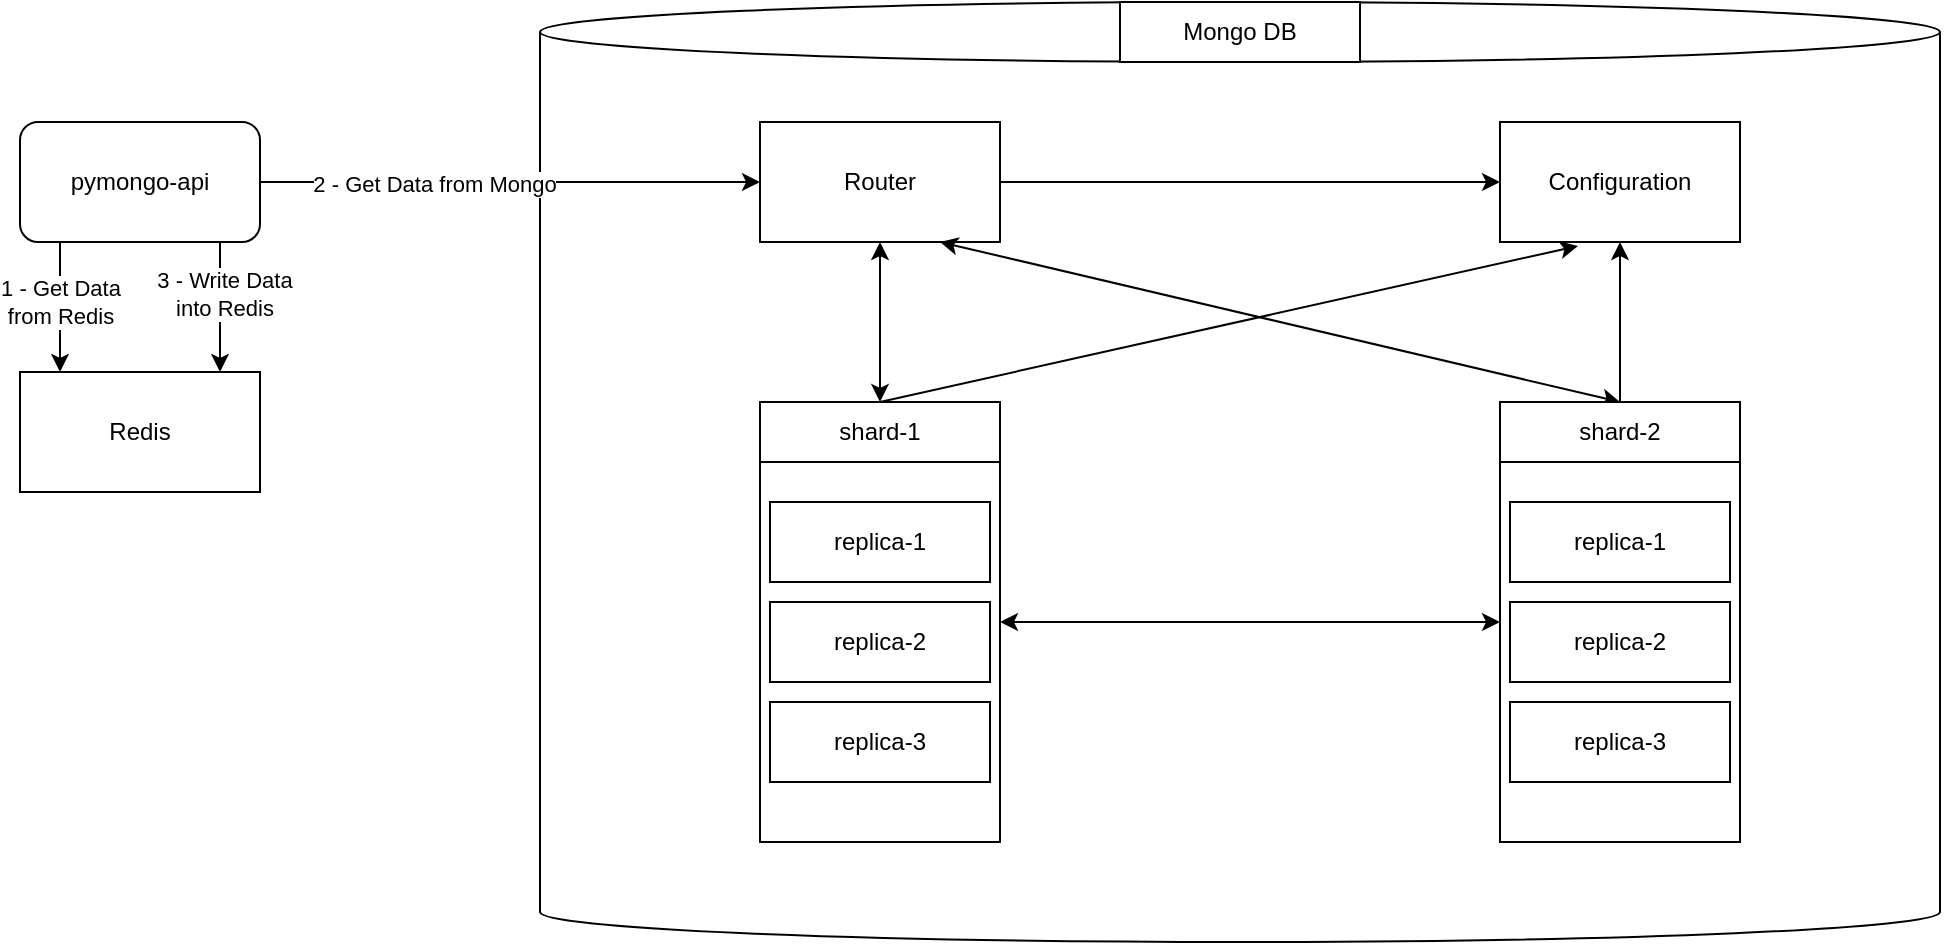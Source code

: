 <mxfile version="24.8.0">
  <diagram name="Page-1" id="-H_mtQnk-PTXWXPvYvuk">
    <mxGraphModel dx="1242" dy="823" grid="1" gridSize="10" guides="1" tooltips="1" connect="1" arrows="1" fold="1" page="1" pageScale="1" pageWidth="1169" pageHeight="827" math="0" shadow="0">
      <root>
        <mxCell id="0" />
        <mxCell id="1" parent="0" />
        <mxCell id="zA23MoTUsTF4_91t8viU-2" value="" style="shape=cylinder3;whiteSpace=wrap;html=1;boundedLbl=1;backgroundOutline=1;size=15;" parent="1" vertex="1">
          <mxGeometry x="310" y="380" width="700" height="470" as="geometry" />
        </mxCell>
        <mxCell id="zA23MoTUsTF4_91t8viU-3" value="pymongo-api" style="rounded=1;whiteSpace=wrap;html=1;" parent="1" vertex="1">
          <mxGeometry x="50" y="440" width="120" height="60" as="geometry" />
        </mxCell>
        <mxCell id="zA23MoTUsTF4_91t8viU-4" style="edgeStyle=orthogonalEdgeStyle;rounded=0;orthogonalLoop=1;jettySize=auto;html=1;exitX=1;exitY=0.5;exitDx=0;exitDy=0;" parent="1" source="zA23MoTUsTF4_91t8viU-3" target="NFgVwhVXrIZfHQi7ljKs-7" edge="1">
          <mxGeometry relative="1" as="geometry">
            <Array as="points">
              <mxPoint x="200" y="470" />
            </Array>
          </mxGeometry>
        </mxCell>
        <mxCell id="YBjcnoWJd8wzTUA20zef-7" value="2 - Get Data from Mongo" style="edgeLabel;html=1;align=center;verticalAlign=middle;resizable=0;points=[];" vertex="1" connectable="0" parent="zA23MoTUsTF4_91t8viU-4">
          <mxGeometry x="-0.304" y="-1" relative="1" as="geometry">
            <mxPoint as="offset" />
          </mxGeometry>
        </mxCell>
        <mxCell id="NFgVwhVXrIZfHQi7ljKs-1" value="Mongo DB" style="rounded=0;whiteSpace=wrap;html=1;" parent="1" vertex="1">
          <mxGeometry x="600" y="380" width="120" height="30" as="geometry" />
        </mxCell>
        <mxCell id="NFgVwhVXrIZfHQi7ljKs-5" value="" style="rounded=0;whiteSpace=wrap;html=1;" parent="1" vertex="1">
          <mxGeometry x="420" y="580" width="120" height="220" as="geometry" />
        </mxCell>
        <mxCell id="NFgVwhVXrIZfHQi7ljKs-6" value="" style="rounded=0;whiteSpace=wrap;html=1;" parent="1" vertex="1">
          <mxGeometry x="790" y="580" width="120" height="220" as="geometry" />
        </mxCell>
        <mxCell id="NFgVwhVXrIZfHQi7ljKs-7" value="Router" style="rounded=0;whiteSpace=wrap;html=1;" parent="1" vertex="1">
          <mxGeometry x="420" y="440" width="120" height="60" as="geometry" />
        </mxCell>
        <mxCell id="NFgVwhVXrIZfHQi7ljKs-8" value="Configuration" style="rounded=0;whiteSpace=wrap;html=1;" parent="1" vertex="1">
          <mxGeometry x="790" y="440" width="120" height="60" as="geometry" />
        </mxCell>
        <mxCell id="NFgVwhVXrIZfHQi7ljKs-12" value="" style="endArrow=classic;html=1;rounded=0;exitX=1;exitY=0.5;exitDx=0;exitDy=0;entryX=0;entryY=0.5;entryDx=0;entryDy=0;" parent="1" source="NFgVwhVXrIZfHQi7ljKs-7" target="NFgVwhVXrIZfHQi7ljKs-8" edge="1">
          <mxGeometry width="50" height="50" relative="1" as="geometry">
            <mxPoint x="560" y="450" as="sourcePoint" />
            <mxPoint x="610" y="400" as="targetPoint" />
          </mxGeometry>
        </mxCell>
        <mxCell id="NFgVwhVXrIZfHQi7ljKs-13" value="" style="endArrow=classic;html=1;rounded=0;exitX=0.5;exitY=0;exitDx=0;exitDy=0;entryX=0.5;entryY=1;entryDx=0;entryDy=0;" parent="1" source="NFgVwhVXrIZfHQi7ljKs-6" target="NFgVwhVXrIZfHQi7ljKs-8" edge="1">
          <mxGeometry width="50" height="50" relative="1" as="geometry">
            <mxPoint x="560" y="450" as="sourcePoint" />
            <mxPoint x="610" y="400" as="targetPoint" />
          </mxGeometry>
        </mxCell>
        <mxCell id="NFgVwhVXrIZfHQi7ljKs-14" value="" style="endArrow=classic;html=1;rounded=0;exitX=0.5;exitY=0;exitDx=0;exitDy=0;entryX=0.325;entryY=1.033;entryDx=0;entryDy=0;entryPerimeter=0;" parent="1" source="NFgVwhVXrIZfHQi7ljKs-5" target="NFgVwhVXrIZfHQi7ljKs-8" edge="1">
          <mxGeometry width="50" height="50" relative="1" as="geometry">
            <mxPoint x="560" y="450" as="sourcePoint" />
            <mxPoint x="610" y="400" as="targetPoint" />
          </mxGeometry>
        </mxCell>
        <mxCell id="NFgVwhVXrIZfHQi7ljKs-15" value="" style="endArrow=classic;startArrow=classic;html=1;rounded=0;exitX=1;exitY=0.5;exitDx=0;exitDy=0;entryX=0;entryY=0.5;entryDx=0;entryDy=0;" parent="1" source="NFgVwhVXrIZfHQi7ljKs-5" target="NFgVwhVXrIZfHQi7ljKs-6" edge="1">
          <mxGeometry width="50" height="50" relative="1" as="geometry">
            <mxPoint x="560" y="450" as="sourcePoint" />
            <mxPoint x="610" y="400" as="targetPoint" />
          </mxGeometry>
        </mxCell>
        <mxCell id="NFgVwhVXrIZfHQi7ljKs-16" value="" style="endArrow=classic;startArrow=classic;html=1;rounded=0;exitX=0.5;exitY=1;exitDx=0;exitDy=0;" parent="1" source="NFgVwhVXrIZfHQi7ljKs-7" target="NFgVwhVXrIZfHQi7ljKs-5" edge="1">
          <mxGeometry width="50" height="50" relative="1" as="geometry">
            <mxPoint x="560" y="450" as="sourcePoint" />
            <mxPoint x="610" y="400" as="targetPoint" />
          </mxGeometry>
        </mxCell>
        <mxCell id="NFgVwhVXrIZfHQi7ljKs-17" value="" style="endArrow=classic;startArrow=classic;html=1;rounded=0;entryX=0.5;entryY=0;entryDx=0;entryDy=0;exitX=0.75;exitY=1;exitDx=0;exitDy=0;" parent="1" source="NFgVwhVXrIZfHQi7ljKs-7" target="NFgVwhVXrIZfHQi7ljKs-6" edge="1">
          <mxGeometry width="50" height="50" relative="1" as="geometry">
            <mxPoint x="560" y="450" as="sourcePoint" />
            <mxPoint x="610" y="400" as="targetPoint" />
          </mxGeometry>
        </mxCell>
        <mxCell id="4pXN0CvJzNCjO0tqvdmm-1" value="shard-1" style="rounded=0;whiteSpace=wrap;html=1;" parent="1" vertex="1">
          <mxGeometry x="420" y="580" width="120" height="30" as="geometry" />
        </mxCell>
        <mxCell id="4pXN0CvJzNCjO0tqvdmm-2" value="shard-2" style="rounded=0;whiteSpace=wrap;html=1;" parent="1" vertex="1">
          <mxGeometry x="790" y="580" width="120" height="30" as="geometry" />
        </mxCell>
        <mxCell id="4pXN0CvJzNCjO0tqvdmm-3" value="replica-1" style="rounded=0;whiteSpace=wrap;html=1;" parent="1" vertex="1">
          <mxGeometry x="425" y="630" width="110" height="40" as="geometry" />
        </mxCell>
        <mxCell id="4pXN0CvJzNCjO0tqvdmm-4" value="replica-2" style="rounded=0;whiteSpace=wrap;html=1;" parent="1" vertex="1">
          <mxGeometry x="425" y="680" width="110" height="40" as="geometry" />
        </mxCell>
        <mxCell id="4pXN0CvJzNCjO0tqvdmm-5" value="replica-3" style="rounded=0;whiteSpace=wrap;html=1;" parent="1" vertex="1">
          <mxGeometry x="425" y="730" width="110" height="40" as="geometry" />
        </mxCell>
        <mxCell id="4pXN0CvJzNCjO0tqvdmm-6" value="replica-1" style="rounded=0;whiteSpace=wrap;html=1;" parent="1" vertex="1">
          <mxGeometry x="795" y="630" width="110" height="40" as="geometry" />
        </mxCell>
        <mxCell id="4pXN0CvJzNCjO0tqvdmm-7" value="replica-2" style="rounded=0;whiteSpace=wrap;html=1;" parent="1" vertex="1">
          <mxGeometry x="795" y="680" width="110" height="40" as="geometry" />
        </mxCell>
        <mxCell id="4pXN0CvJzNCjO0tqvdmm-8" value="replica-3" style="rounded=0;whiteSpace=wrap;html=1;" parent="1" vertex="1">
          <mxGeometry x="795" y="730" width="110" height="40" as="geometry" />
        </mxCell>
        <mxCell id="YBjcnoWJd8wzTUA20zef-1" value="Redis" style="rounded=0;whiteSpace=wrap;html=1;" vertex="1" parent="1">
          <mxGeometry x="50" y="565" width="120" height="60" as="geometry" />
        </mxCell>
        <mxCell id="YBjcnoWJd8wzTUA20zef-4" value="" style="endArrow=classic;html=1;rounded=0;exitX=0.25;exitY=1;exitDx=0;exitDy=0;entryX=0.25;entryY=0;entryDx=0;entryDy=0;" edge="1" parent="1">
          <mxGeometry width="50" height="50" relative="1" as="geometry">
            <mxPoint x="70" y="500" as="sourcePoint" />
            <mxPoint x="70" y="565" as="targetPoint" />
          </mxGeometry>
        </mxCell>
        <mxCell id="YBjcnoWJd8wzTUA20zef-6" value="&lt;div&gt;1 - Get Data&lt;/div&gt;&lt;div&gt;from Redis&lt;br&gt;&lt;/div&gt;" style="edgeLabel;html=1;align=center;verticalAlign=middle;resizable=0;points=[];" vertex="1" connectable="0" parent="YBjcnoWJd8wzTUA20zef-4">
          <mxGeometry x="-0.077" relative="1" as="geometry">
            <mxPoint as="offset" />
          </mxGeometry>
        </mxCell>
        <mxCell id="YBjcnoWJd8wzTUA20zef-5" value="" style="endArrow=classic;html=1;rounded=0;exitX=0.75;exitY=1;exitDx=0;exitDy=0;entryX=0.75;entryY=0;entryDx=0;entryDy=0;" edge="1" parent="1">
          <mxGeometry width="50" height="50" relative="1" as="geometry">
            <mxPoint x="150" y="500" as="sourcePoint" />
            <mxPoint x="150" y="565" as="targetPoint" />
          </mxGeometry>
        </mxCell>
        <mxCell id="YBjcnoWJd8wzTUA20zef-8" value="&lt;div&gt;3 - Write Data&lt;/div&gt;&lt;div&gt;into Redis&lt;br&gt;&lt;/div&gt;" style="edgeLabel;html=1;align=center;verticalAlign=middle;resizable=0;points=[];" vertex="1" connectable="0" parent="YBjcnoWJd8wzTUA20zef-5">
          <mxGeometry x="-0.2" y="2" relative="1" as="geometry">
            <mxPoint as="offset" />
          </mxGeometry>
        </mxCell>
      </root>
    </mxGraphModel>
  </diagram>
</mxfile>
